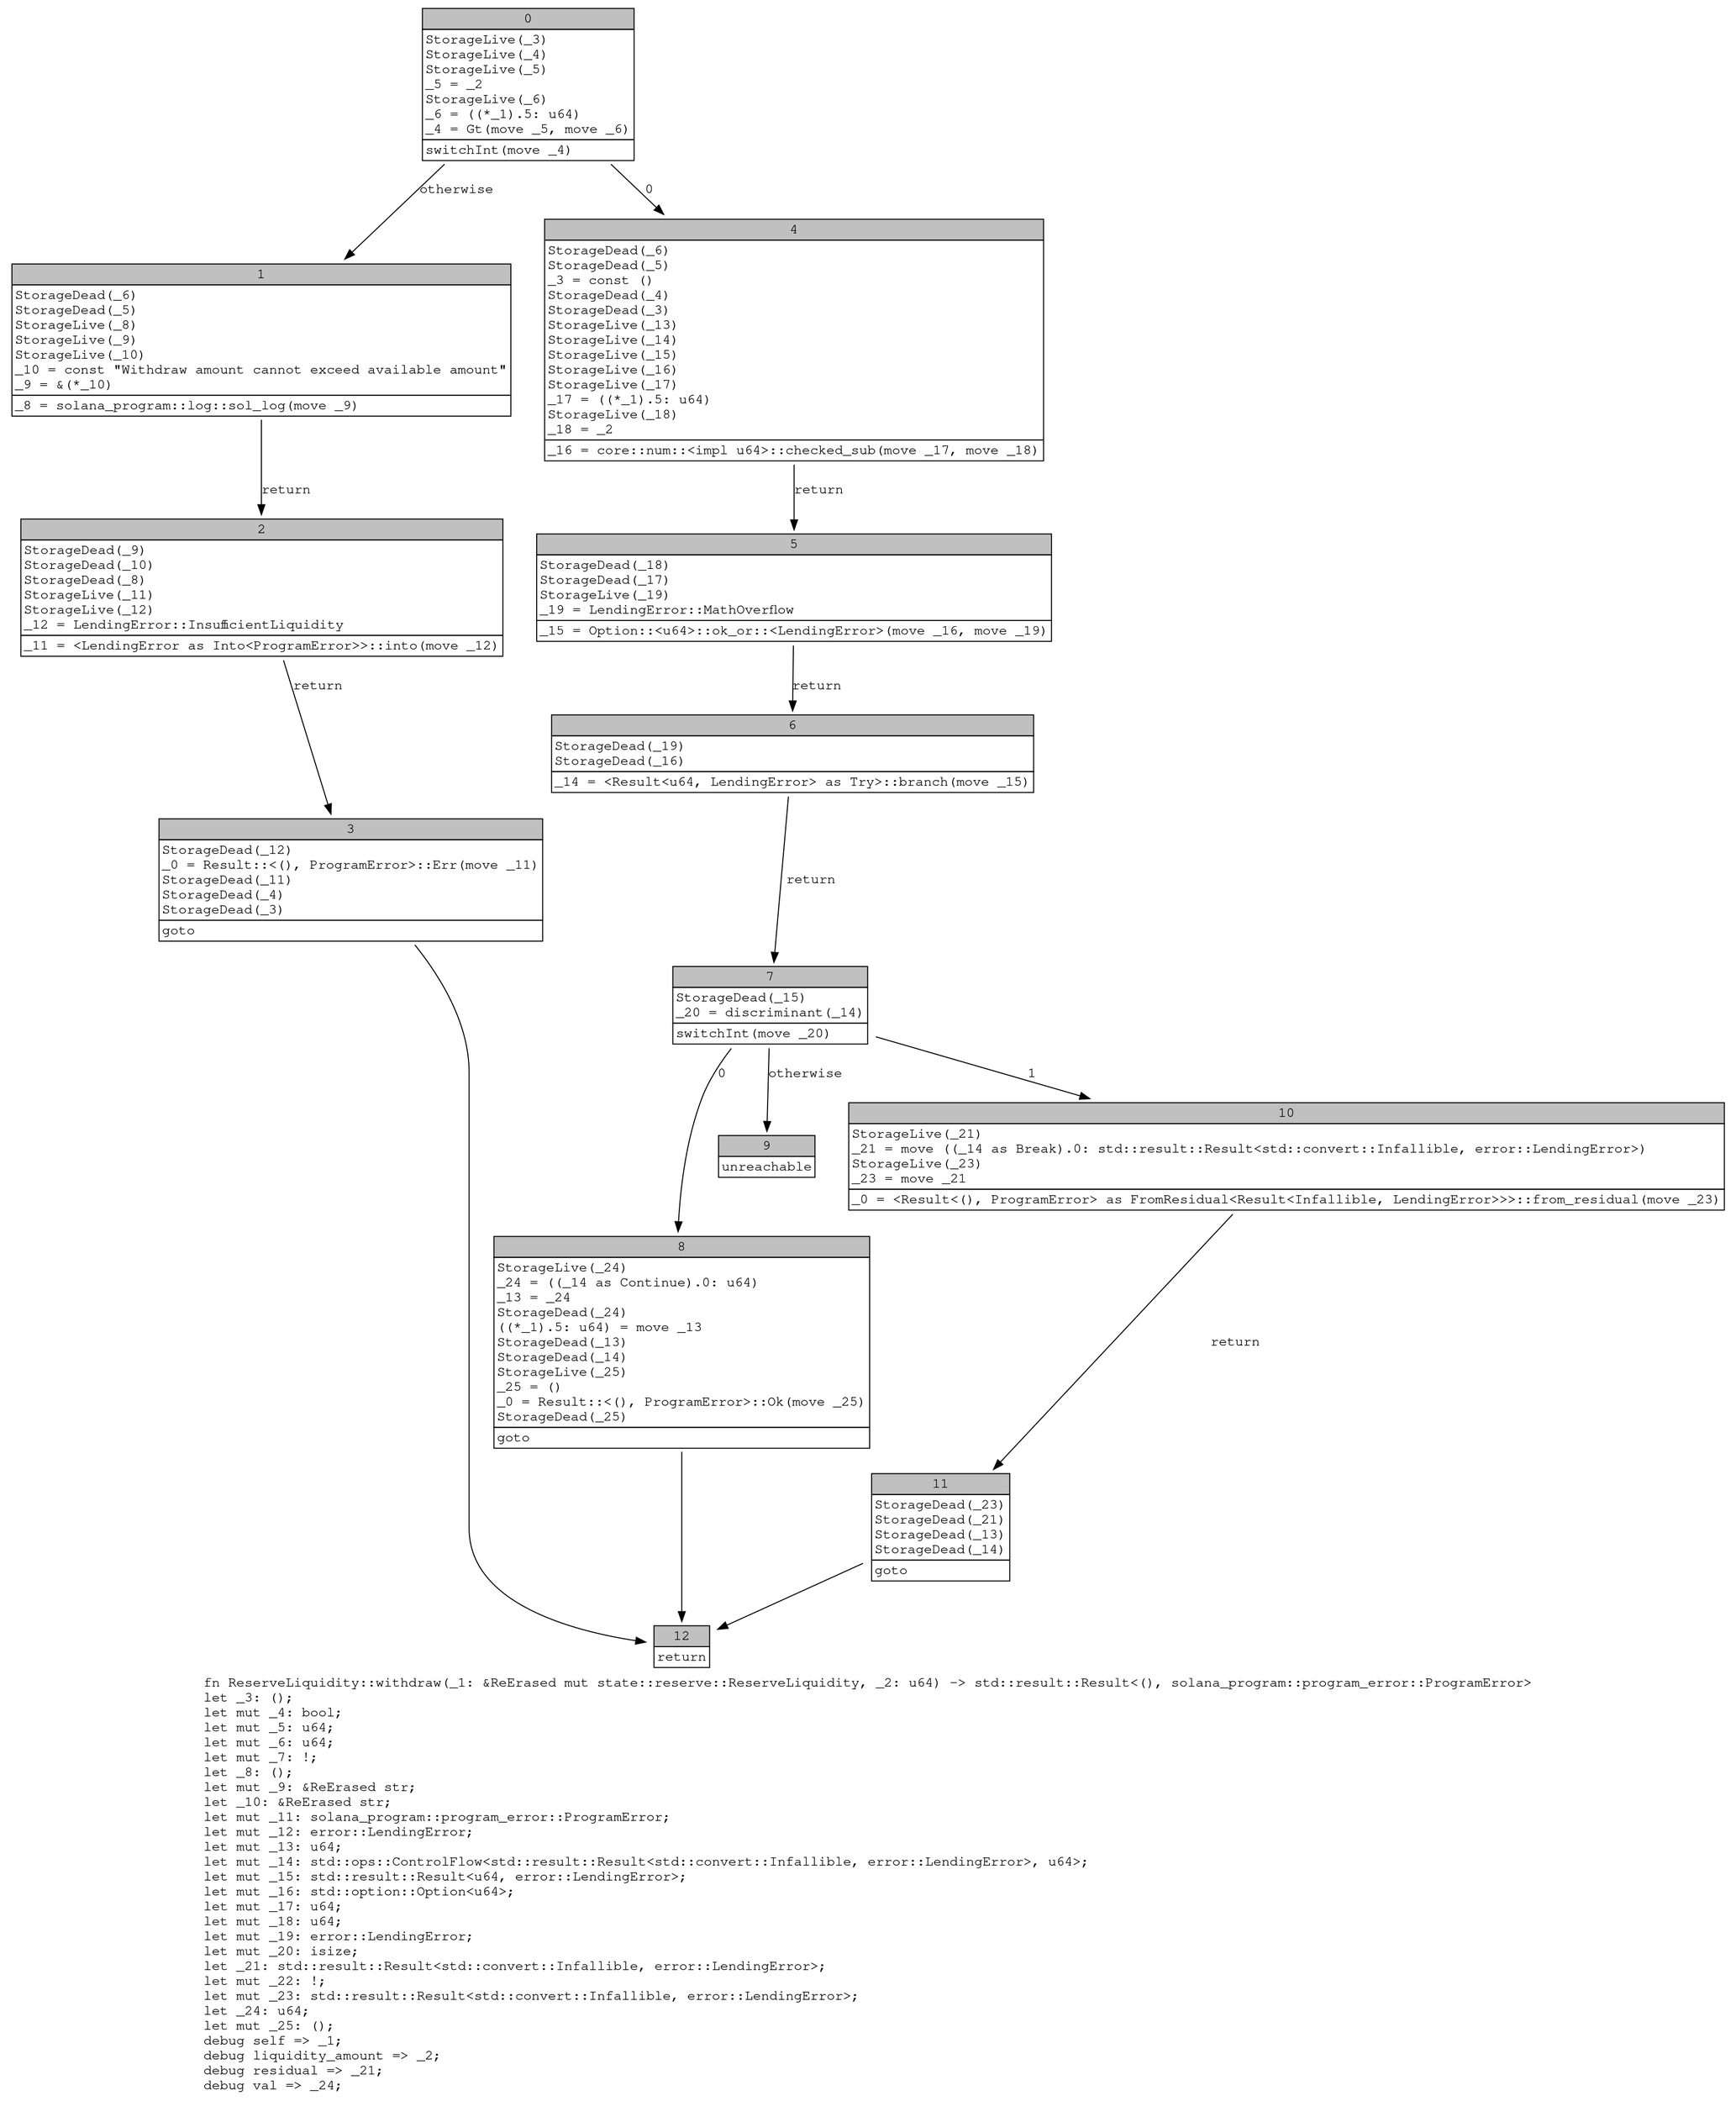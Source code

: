 digraph Mir_0_486 {
    graph [fontname="Courier, monospace"];
    node [fontname="Courier, monospace"];
    edge [fontname="Courier, monospace"];
    label=<fn ReserveLiquidity::withdraw(_1: &amp;ReErased mut state::reserve::ReserveLiquidity, _2: u64) -&gt; std::result::Result&lt;(), solana_program::program_error::ProgramError&gt;<br align="left"/>let _3: ();<br align="left"/>let mut _4: bool;<br align="left"/>let mut _5: u64;<br align="left"/>let mut _6: u64;<br align="left"/>let mut _7: !;<br align="left"/>let _8: ();<br align="left"/>let mut _9: &amp;ReErased str;<br align="left"/>let _10: &amp;ReErased str;<br align="left"/>let mut _11: solana_program::program_error::ProgramError;<br align="left"/>let mut _12: error::LendingError;<br align="left"/>let mut _13: u64;<br align="left"/>let mut _14: std::ops::ControlFlow&lt;std::result::Result&lt;std::convert::Infallible, error::LendingError&gt;, u64&gt;;<br align="left"/>let mut _15: std::result::Result&lt;u64, error::LendingError&gt;;<br align="left"/>let mut _16: std::option::Option&lt;u64&gt;;<br align="left"/>let mut _17: u64;<br align="left"/>let mut _18: u64;<br align="left"/>let mut _19: error::LendingError;<br align="left"/>let mut _20: isize;<br align="left"/>let _21: std::result::Result&lt;std::convert::Infallible, error::LendingError&gt;;<br align="left"/>let mut _22: !;<br align="left"/>let mut _23: std::result::Result&lt;std::convert::Infallible, error::LendingError&gt;;<br align="left"/>let _24: u64;<br align="left"/>let mut _25: ();<br align="left"/>debug self =&gt; _1;<br align="left"/>debug liquidity_amount =&gt; _2;<br align="left"/>debug residual =&gt; _21;<br align="left"/>debug val =&gt; _24;<br align="left"/>>;
    bb0__0_486 [shape="none", label=<<table border="0" cellborder="1" cellspacing="0"><tr><td bgcolor="gray" align="center" colspan="1">0</td></tr><tr><td align="left" balign="left">StorageLive(_3)<br/>StorageLive(_4)<br/>StorageLive(_5)<br/>_5 = _2<br/>StorageLive(_6)<br/>_6 = ((*_1).5: u64)<br/>_4 = Gt(move _5, move _6)<br/></td></tr><tr><td align="left">switchInt(move _4)</td></tr></table>>];
    bb1__0_486 [shape="none", label=<<table border="0" cellborder="1" cellspacing="0"><tr><td bgcolor="gray" align="center" colspan="1">1</td></tr><tr><td align="left" balign="left">StorageDead(_6)<br/>StorageDead(_5)<br/>StorageLive(_8)<br/>StorageLive(_9)<br/>StorageLive(_10)<br/>_10 = const &quot;Withdraw amount cannot exceed available amount&quot;<br/>_9 = &amp;(*_10)<br/></td></tr><tr><td align="left">_8 = solana_program::log::sol_log(move _9)</td></tr></table>>];
    bb2__0_486 [shape="none", label=<<table border="0" cellborder="1" cellspacing="0"><tr><td bgcolor="gray" align="center" colspan="1">2</td></tr><tr><td align="left" balign="left">StorageDead(_9)<br/>StorageDead(_10)<br/>StorageDead(_8)<br/>StorageLive(_11)<br/>StorageLive(_12)<br/>_12 = LendingError::InsufficientLiquidity<br/></td></tr><tr><td align="left">_11 = &lt;LendingError as Into&lt;ProgramError&gt;&gt;::into(move _12)</td></tr></table>>];
    bb3__0_486 [shape="none", label=<<table border="0" cellborder="1" cellspacing="0"><tr><td bgcolor="gray" align="center" colspan="1">3</td></tr><tr><td align="left" balign="left">StorageDead(_12)<br/>_0 = Result::&lt;(), ProgramError&gt;::Err(move _11)<br/>StorageDead(_11)<br/>StorageDead(_4)<br/>StorageDead(_3)<br/></td></tr><tr><td align="left">goto</td></tr></table>>];
    bb4__0_486 [shape="none", label=<<table border="0" cellborder="1" cellspacing="0"><tr><td bgcolor="gray" align="center" colspan="1">4</td></tr><tr><td align="left" balign="left">StorageDead(_6)<br/>StorageDead(_5)<br/>_3 = const ()<br/>StorageDead(_4)<br/>StorageDead(_3)<br/>StorageLive(_13)<br/>StorageLive(_14)<br/>StorageLive(_15)<br/>StorageLive(_16)<br/>StorageLive(_17)<br/>_17 = ((*_1).5: u64)<br/>StorageLive(_18)<br/>_18 = _2<br/></td></tr><tr><td align="left">_16 = core::num::&lt;impl u64&gt;::checked_sub(move _17, move _18)</td></tr></table>>];
    bb5__0_486 [shape="none", label=<<table border="0" cellborder="1" cellspacing="0"><tr><td bgcolor="gray" align="center" colspan="1">5</td></tr><tr><td align="left" balign="left">StorageDead(_18)<br/>StorageDead(_17)<br/>StorageLive(_19)<br/>_19 = LendingError::MathOverflow<br/></td></tr><tr><td align="left">_15 = Option::&lt;u64&gt;::ok_or::&lt;LendingError&gt;(move _16, move _19)</td></tr></table>>];
    bb6__0_486 [shape="none", label=<<table border="0" cellborder="1" cellspacing="0"><tr><td bgcolor="gray" align="center" colspan="1">6</td></tr><tr><td align="left" balign="left">StorageDead(_19)<br/>StorageDead(_16)<br/></td></tr><tr><td align="left">_14 = &lt;Result&lt;u64, LendingError&gt; as Try&gt;::branch(move _15)</td></tr></table>>];
    bb7__0_486 [shape="none", label=<<table border="0" cellborder="1" cellspacing="0"><tr><td bgcolor="gray" align="center" colspan="1">7</td></tr><tr><td align="left" balign="left">StorageDead(_15)<br/>_20 = discriminant(_14)<br/></td></tr><tr><td align="left">switchInt(move _20)</td></tr></table>>];
    bb8__0_486 [shape="none", label=<<table border="0" cellborder="1" cellspacing="0"><tr><td bgcolor="gray" align="center" colspan="1">8</td></tr><tr><td align="left" balign="left">StorageLive(_24)<br/>_24 = ((_14 as Continue).0: u64)<br/>_13 = _24<br/>StorageDead(_24)<br/>((*_1).5: u64) = move _13<br/>StorageDead(_13)<br/>StorageDead(_14)<br/>StorageLive(_25)<br/>_25 = ()<br/>_0 = Result::&lt;(), ProgramError&gt;::Ok(move _25)<br/>StorageDead(_25)<br/></td></tr><tr><td align="left">goto</td></tr></table>>];
    bb9__0_486 [shape="none", label=<<table border="0" cellborder="1" cellspacing="0"><tr><td bgcolor="gray" align="center" colspan="1">9</td></tr><tr><td align="left">unreachable</td></tr></table>>];
    bb10__0_486 [shape="none", label=<<table border="0" cellborder="1" cellspacing="0"><tr><td bgcolor="gray" align="center" colspan="1">10</td></tr><tr><td align="left" balign="left">StorageLive(_21)<br/>_21 = move ((_14 as Break).0: std::result::Result&lt;std::convert::Infallible, error::LendingError&gt;)<br/>StorageLive(_23)<br/>_23 = move _21<br/></td></tr><tr><td align="left">_0 = &lt;Result&lt;(), ProgramError&gt; as FromResidual&lt;Result&lt;Infallible, LendingError&gt;&gt;&gt;::from_residual(move _23)</td></tr></table>>];
    bb11__0_486 [shape="none", label=<<table border="0" cellborder="1" cellspacing="0"><tr><td bgcolor="gray" align="center" colspan="1">11</td></tr><tr><td align="left" balign="left">StorageDead(_23)<br/>StorageDead(_21)<br/>StorageDead(_13)<br/>StorageDead(_14)<br/></td></tr><tr><td align="left">goto</td></tr></table>>];
    bb12__0_486 [shape="none", label=<<table border="0" cellborder="1" cellspacing="0"><tr><td bgcolor="gray" align="center" colspan="1">12</td></tr><tr><td align="left">return</td></tr></table>>];
    bb0__0_486 -> bb4__0_486 [label="0"];
    bb0__0_486 -> bb1__0_486 [label="otherwise"];
    bb1__0_486 -> bb2__0_486 [label="return"];
    bb2__0_486 -> bb3__0_486 [label="return"];
    bb3__0_486 -> bb12__0_486 [label=""];
    bb4__0_486 -> bb5__0_486 [label="return"];
    bb5__0_486 -> bb6__0_486 [label="return"];
    bb6__0_486 -> bb7__0_486 [label="return"];
    bb7__0_486 -> bb8__0_486 [label="0"];
    bb7__0_486 -> bb10__0_486 [label="1"];
    bb7__0_486 -> bb9__0_486 [label="otherwise"];
    bb8__0_486 -> bb12__0_486 [label=""];
    bb10__0_486 -> bb11__0_486 [label="return"];
    bb11__0_486 -> bb12__0_486 [label=""];
}
